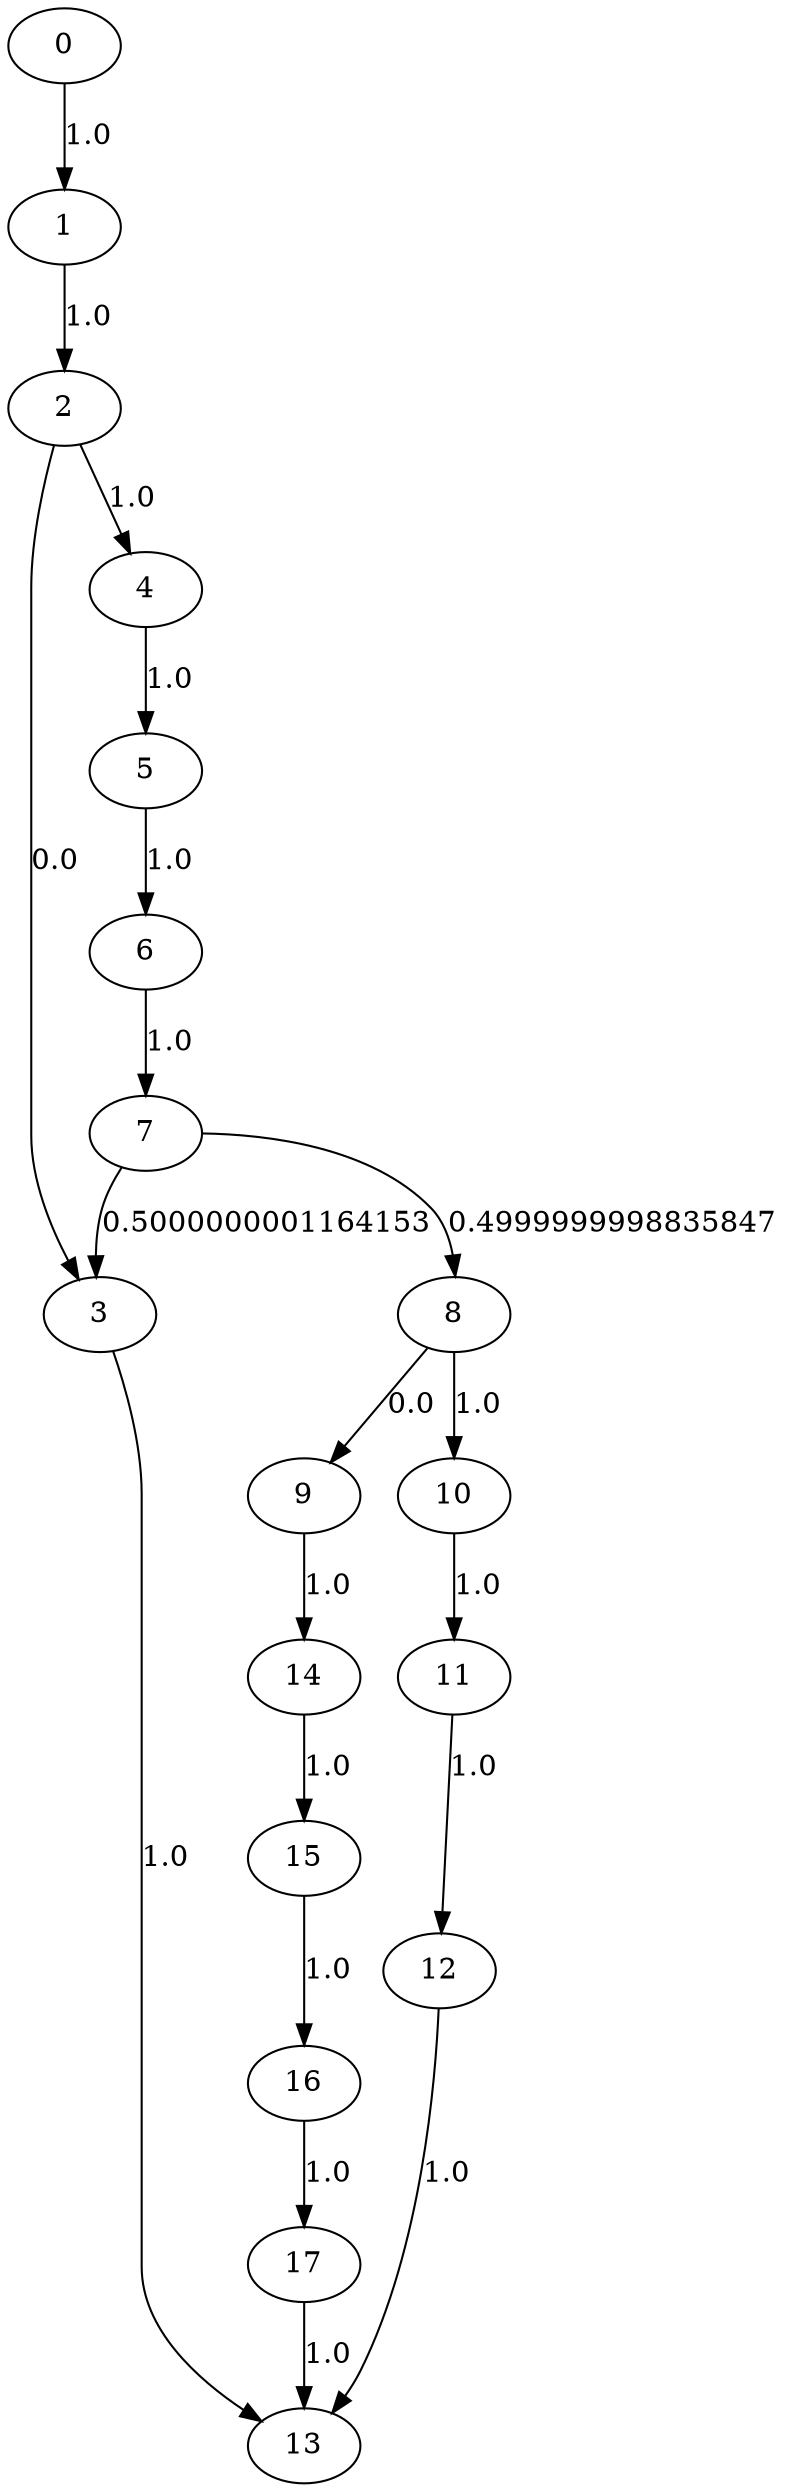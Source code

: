 digraph {
	11 -> 12[label= "1.0"];
	12 -> 13[label= "1.0"];
	14 -> 15[label= "1.0"];
	15 -> 16[label= "1.0"];
	16 -> 17[label= "1.0"];
	17 -> 13[label= "1.0"];
	0 -> 1[label= "1.0"];
	1 -> 2[label= "1.0"];
	2 -> 3[label= "0.0"];
	2 -> 4[label= "1.0"];
	3 -> 13[label= "1.0"];
	4 -> 5[label= "1.0"];
	5 -> 6[label= "1.0"];
	6 -> 7[label= "1.0"];
	7 -> 3[label= "0.5000000001164153"];
	7 -> 8[label= "0.4999999998835847"];
	8 -> 9[label= "0.0"];
	8 -> 10[label= "1.0"];
	9 -> 14[label= "1.0"];
	10 -> 11[label= "1.0"];
}